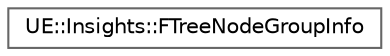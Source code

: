 digraph "Graphical Class Hierarchy"
{
 // INTERACTIVE_SVG=YES
 // LATEX_PDF_SIZE
  bgcolor="transparent";
  edge [fontname=Helvetica,fontsize=10,labelfontname=Helvetica,labelfontsize=10];
  node [fontname=Helvetica,fontsize=10,shape=box,height=0.2,width=0.4];
  rankdir="LR";
  Node0 [id="Node000000",label="UE::Insights::FTreeNodeGroupInfo",height=0.2,width=0.4,color="grey40", fillcolor="white", style="filled",URL="$da/d48/structUE_1_1Insights_1_1FTreeNodeGroupInfo.html",tooltip=" "];
}
